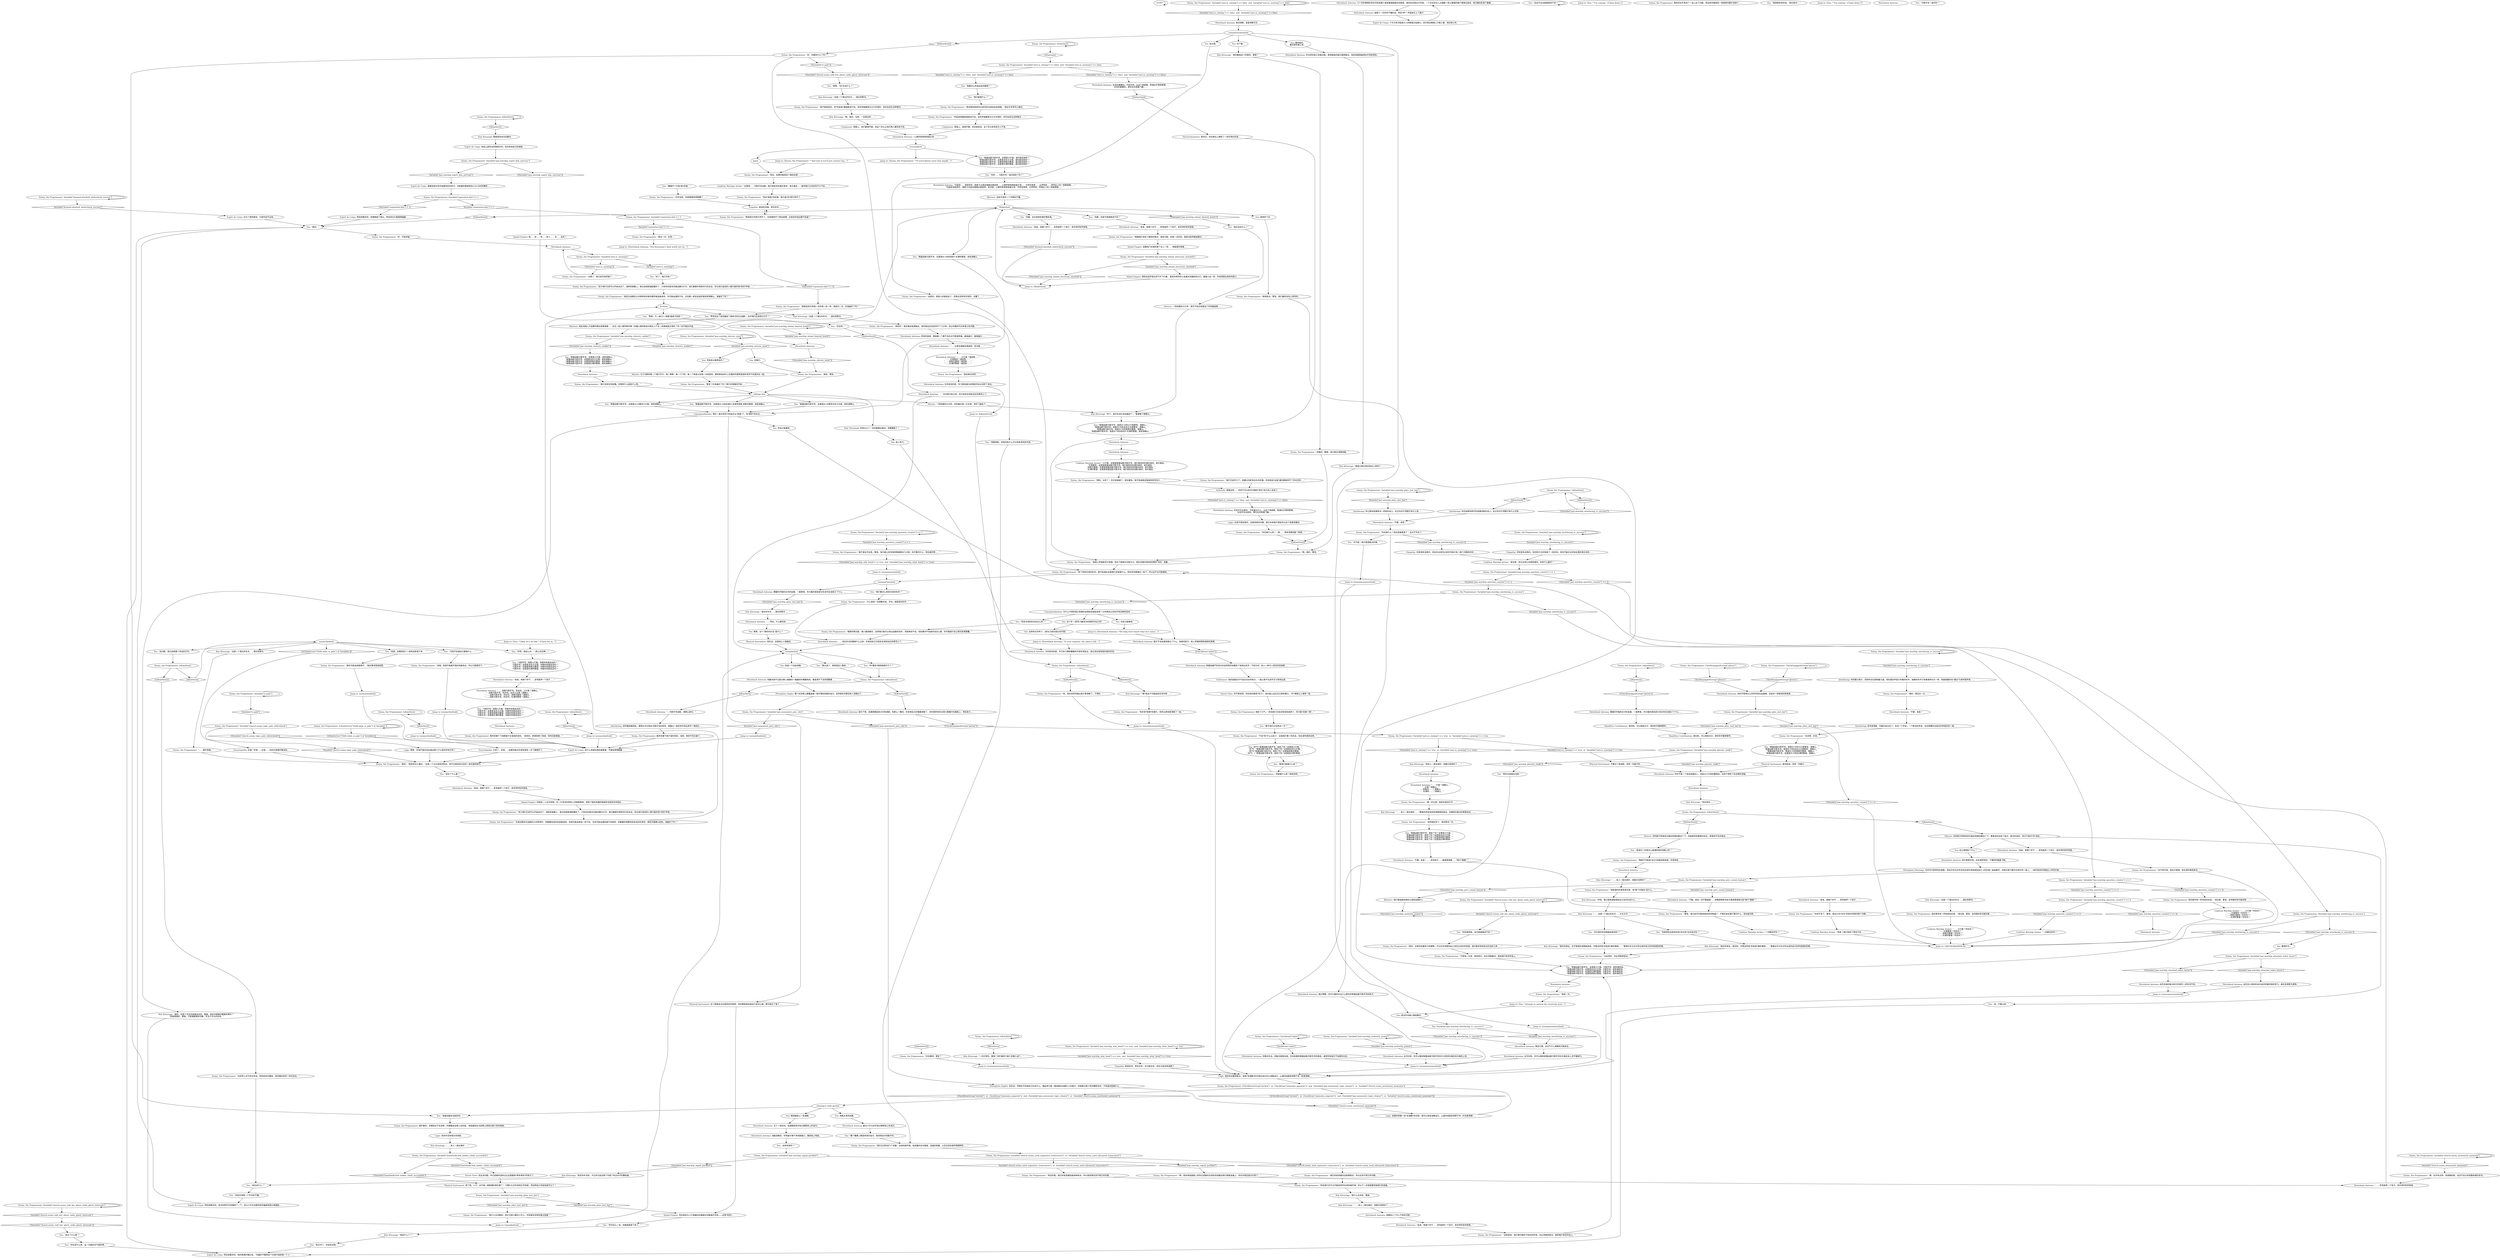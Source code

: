 # JAM / COALITION WARSHIP ARCHER -- SOONA VERSION
# CUTSCENE where you attempt to contact Coalition Warship Archer with SOONA. PART OF THE MORALIST DREAM QUEST
# ==================================================
digraph G {
	  0 [label="START"];
	  1 [label="input"];
	  2 [label="You: “罗伊说这个收发器装了某种*信号过滤器*。也许我们应该把它打开？”"];
	  3 [label="You: “是的。”"];
	  4 [label="Soona, the Programmer: “再试一次，长官。”"];
	  5 [label="Esprit de Corps: 然后他看向你。他冲你咧开半张嘴笑了一下，还以几乎无法察觉到的幅度颔首以表鼓励……"];
	  6 [label="Horseback Antenna: “亲亲，倷做个好宁……吾笃就伊一个倪子，来年伊好剋学堂哉。”"];
	  7 [label="You: “你在说什么呢，金？外面的天气很好啊。”"];
	  8 [label="Soona, the Programmer: “我不能很肯定，但*听起来*像熵串线干扰。信号传输要穿过大片灰域时，有时会发生这种情况……”"];
	  9 [label="Soona, the Programmer: “听起来很像是熵串线干扰。信号传输要穿过大片灰域时，有时会发生这种情况……”"];
	  10 [label="Soona, the Programmer: “我们必须考虑几个变量：当地的熵环境，收发器的复杂程度，连接的质量，以及天线本身的物理特性……”"];
	  11 [label="Soona, the Programmer: “该死的，我担心的就是这个，而我也没带任何溶剂。太蠢了……”"];
	  12 [label="Soona, the Programmer: IsDaytime()"];
	  13 [label="IsDaytime()", shape=diamond];
	  14 [label="!(IsDaytime())", shape=diamond];
	  15 [label="Horseback Antenna: 透过薄雾，你可以看到东边几公里外的联盟战舰弓箭手号的影子。"];
	  16 [label="Soona, the Programmer: “那是因为你把它弄坏了，东西被弄坏了就会故障。还是说你连这都不知道？”"];
	  17 [label="Soona, the Programmer: “该死的！ 我去增加电源输出。我怀疑这应该坚持不了几分钟，所以你最好问点有意义的问题。”"];
	  18 [label="Soona, the Programmer: 耳机里传来一声响亮的叹息。“请注意，警官。信号随时有可能失联……”"];
	  19 [label="Horseback Antenna: “亲亲，倷做个好宁……吾笃就伊一个倪子……”"];
	  20 [label="Jump to: [Soona, the Programmer: \"\"If you'll please carry that amplif...\"]"];
	  21 [label="You: “要不我们之后再试一次？”"];
	  22 [label="Empathy: 她说的对。责任在你，也只能在你。现在已经没有退路了……"];
	  23 [label="Soona, the Programmer: 她叹了口气。“恐怕我们已经没有其他选择了。你只能*去赌一把*。”"];
	  24 [label="Conceptualization: 拜托！国王和军刀的组合太*老套*了。有*更好*的办法……"];
	  25 [label="Horseback Antenna: ……"];
	  26 [label="Soona, the Programmer: IsKimHere()"];
	  27 [label="IsKimHere()", shape=diamond];
	  28 [label="!(IsKimHere())", shape=diamond];
	  29 [label="You: “这些鸟语我一个字也听不懂。”"];
	  30 [label="Soona, the Programmer: “我知道你的意思其实是，他*那个时候在*说什么。”"];
	  31 [label="You: “他在说什么？”"];
	  32 [label="Jump to: [soonaclimbhub]"];
	  33 [label="Kim Kitsuragi: “真的要挑这个时候吗，警探？”"];
	  34 [label="Horseback Antenna: 几个无所事事的货车司机和罢工者拿着烟屁股向你致意，更多的还是出于好奇。一个年长的女人从隔壁一栋公寓楼的窗户里探出身来，她沉重的乳房下垂着……"];
	  35 [label="Jump to: [soonamonumenthub]"];
	  36 [label="You: “雕像坏了不是*我*的错。”"];
	  37 [label="Jump to: [Horseback Antenna: \"The lieutenant's final words are ne...\"]"];
	  38 [label="You: “联盟战舰弓箭手号，这里是火行者，收到请确认。”\n“联盟战舰弓箭手号，这里是龙舌兰日落，收到请确认。”\n“联盟战舰弓箭手号，这里是库斯托警探，收到请确认。”\n“联盟战舰弓箭手号，这里是杜博阿警督，收到请确认。”"];
	  39 [label="Rhetoric: 这些鸟语你一个字都听不懂。"];
	  40 [label="Rhetoric: 她在说她儿子坐静风舰去弗里德堡……去见一些心理学家的事？好像心理学家说对陌生人产生一些情绪是正常的？你一向不擅长外语。"];
	  41 [label="Soona, the Programmer: “啊！好主意。我现在就去打开……”"];
	  42 [label="You: “弓箭手号！我是火行者。你能听到我说话吗？”\n“弓箭手号！这里是龙舌兰日落。你能听到我说话吗？”\n“弓箭手号！这里是库斯托警探。你能听到我说话吗？”\n“弓箭手号！这里是杜博阿警督。你能听到我说话吗？”"];
	  43 [label="Soona, the Programmer: Variable[\"jam.warship_phys_inst_bar\"]"];
	  44 [label="Variable[\"jam.warship_phys_inst_bar\"]", shape=diamond];
	  45 [label="!(Variable[\"jam.warship_phys_inst_bar\"])", shape=diamond];
	  46 [label="Hand/Eye Coordination: 滑石粉。可以吸收水分，使你的手握得更牢。"];
	  47 [label="Horseback Antenna: 你并不是一个体态轻盈的人，但经过几分钟的攀爬后，你终于爬到了纪念碑的顶端。"];
	  48 [label="Horseback Antenna: ……在你意识到之前，你已经安全地到达纪念碑顶上了。"];
	  49 [label="You: “好了，我们开始？”"];
	  50 [label="Shivers: 一阵轻微的沙沙声。雪花不知怎地落进了你的脑袋里……"];
	  51 [label="Soona, the Programmer: “我们没有时间犹豫。你想到什么就说什么吧。”"];
	  52 [label="Perception (Hearing): 也许你只是单纯在想象，但似乎你正在学会将这张听觉构成的毡子上的纤维一条条撕开。你把注意力集中在其中的一条上，一条听起来非常接近人声的纤维……"];
	  53 [label="Soona, the Programmer: Variable[\"doomed.doorbell_whitecheck_success\"]"];
	  54 [label="Variable[\"doomed.doorbell_whitecheck_success\"]", shape=diamond];
	  55 [label="!(Variable[\"doomed.doorbell_whitecheck_success\"])", shape=diamond];
	  56 [label="Soona, the Programmer: “不是鬼，长官，串线而已，你必须接着试，直到我们有信号连上。”"];
	  57 [label="Kim Kitsuragi: “这是一个漫长的冬天……漫长而寒冷。”"];
	  58 [label="You: “我们能做什么？”"];
	  59 [label="Soona, the Programmer: 她盯着你，仿佛结论不言自明：你需要亲自爬上去检查。 她指着挂在马前蹄上那串五颜六色的电缆。"];
	  60 [label="Soona, the Programmer: “我真心怀疑能否行得通，但在下面我也无能为力。我应该事先把线缆清理干净的。真蠢……”"];
	  61 [label="Horseback Antenna: 油脂溶解后，你用袖子擦干净线路接口，重新装上电缆。"];
	  62 [label="Soona, the Programmer: IsKimHere()"];
	  63 [label="IsKimHere()", shape=diamond];
	  64 [label="!(IsKimHere())", shape=diamond];
	  65 [label="You: 看那匹马。"];
	  66 [label="Soona, the Programmer: Variable[\"jam.warship_question_counter\"] == 1"];
	  67 [label="Variable[\"jam.warship_question_counter\"] == 1", shape=diamond];
	  68 [label="!(Variable[\"jam.warship_question_counter\"] == 1)", shape=diamond];
	  69 [label="Physical Instrument: 振作起来，冠军！你能行……"];
	  70 [label="Horseback Antenna: ……"];
	  71 [label="Coalition Warship Archer: “这里是……弓箭手号战舰。我们收到你的通讯请求，准许通话……虽然我们之间还有不少干扰……”"];
	  72 [label="Soona, the Programmer: IsKimHere()"];
	  73 [label="IsKimHere()", shape=diamond];
	  74 [label="!(IsKimHere())", shape=diamond];
	  75 [label="Soona, the Programmer: “太晚了，我已经开始传输了……”"];
	  76 [label="Shivers: 一阵轻微的沙沙声。你的脑中是一片冬景，雪花飞速坠下……"];
	  77 [label="You: “联盟战舰弓箭手号，这里是RCM的哈里尔·杜博阿警督，收到请确认。”"];
	  78 [label="You: “发生了什么事？”"];
	  79 [label="Kim Kitsuragi: “好吧。我只是希望能想起自己当时在说什么……”"];
	  80 [label="Soona, the Programmer: Variable[\"church.soona_told_her_about_radio_ghost_intercom\"]"];
	  81 [label="Variable[\"church.soona_told_her_about_radio_ghost_intercom\"]", shape=diamond];
	  82 [label="!(Variable[\"church.soona_told_her_about_radio_ghost_intercom\"])", shape=diamond];
	  83 [label="Soona, the Programmer: IsTaskActive(\"TASK.what_is_pale\")--[[ Variable[ ]]"];
	  84 [label="IsTaskActive(\"TASK.what_is_pale\")--[[ Variable[ ]]", shape=diamond];
	  85 [label="!(IsTaskActive(\"TASK.what_is_pale\")--[[ Variable[ ]])", shape=diamond];
	  86 [label="You: “我要怎么检查这些线路呢？”"];
	  87 [label="Horseback Antenna: 晴空万里。这天气什么事都有可能发生……"];
	  88 [label="Soona, the Programmer: Variable[\"jam.warship_interfacing_rc_success\"]"];
	  89 [label="Variable[\"jam.warship_interfacing_rc_success\"]", shape=diamond];
	  90 [label="!(Variable[\"jam.warship_interfacing_rc_success\"])", shape=diamond];
	  91 [label="Interfacing: 你让那块金属哐当一声掉在地上。反正你也不清楚它有什么用……"];
	  92 [label="Soona, the Programmer: CheckEquippedGroup(\"gloves\")"];
	  93 [label="CheckEquippedGroup(\"gloves\")", shape=diamond];
	  94 [label="!(CheckEquippedGroup(\"gloves\"))", shape=diamond];
	  95 [label="Physical Instrument: 不要忘了背阔肌，冠军！你能行的……"];
	  96 [label="Horseback Antenna: 因为下雨，金属棒摸起来冰冷而滑腻。有那么一瞬间，你觉得自己好像要滑脱了，但你把所有的注意力都集中在胸肌上，然后发力……"];
	  97 [label="Soona, the Programmer: “我什么也没看到，刚才注意力都在工作上。你到底有没有检查过连接？”"];
	  98 [label="Physical Instrument: 这个套路有点似是而非的熟悉，但你要是真知道自己该怎么做，那可就见了鬼了……"];
	  99 [label="You: 等等，这个“更好的办法”是什么？"];
	  100 [label="Soona, the Programmer: “现在就试试吧。”"];
	  101 [label="Pain Threshold: 声音太大了！你的鼓膜在跳动，快要爆裂了！"];
	  102 [label="You: “联盟战舰弓箭手号，这里是RCM的拉斐尔·安普罗修斯·库斯托警探，收到请确认。”"];
	  103 [label="You: “我应该说什么？”"];
	  104 [label="Inland Empire: 我……有……有……有人…… 在……在吗？"];
	  105 [label="Esprit de Corps: 在为了谁而紧张，只是你说不出来。"];
	  106 [label="Inland Empire: 就像电门铃里的那个女人一样……电路里的鬼魂……"];
	  107 [label="Soona, the Programmer: “与此同时，你必须继续尝试。”"];
	  108 [label="Soona, the Programmer: Variable[\"church.soona_told_her_about_radio_ghost_intercom\"]"];
	  109 [label="Variable[\"church.soona_told_her_about_radio_ghost_intercom\"]", shape=diamond];
	  110 [label="!(Variable[\"church.soona_told_her_about_radio_ghost_intercom\"])", shape=diamond];
	  111 [label="You: “这会不会也是熵串线干扰？”"];
	  112 [label="Soona, the Programmer: “是的。”程序员切入通讯。“这是一个尤为诡异的样本，但不过是来自过去的一段无害的碎片。”"];
	  113 [label="Horseback Antenna: “心理学家角煞他蛮正常……”"];
	  114 [label="Soona, the Programmer: Variable[\"tc.pale\"]"];
	  115 [label="Variable[\"tc.pale\"]", shape=diamond];
	  116 [label="!(Variable[\"tc.pale\"])", shape=diamond];
	  117 [label="You: “整个雕像上都是奇怪的油污。我觉得这对线路不好。”"];
	  118 [label="Soona, the Programmer: IsKimHere()"];
	  119 [label="IsKimHere()", shape=diamond];
	  120 [label="!(IsKimHere())", shape=diamond];
	  121 [label="Electrochemistry: 更何况，你在祭坛上牺牲了一些珍贵的东西……"];
	  122 [label="Soona, the Programmer: Variable[\"auto.is_raining\"] == false  and  Variable[\"auto.is_snowing\"] == false"];
	  123 [label="Variable[\"auto.is_raining\"] == false  and  Variable[\"auto.is_snowing\"] == false", shape=diamond];
	  124 [label="!(Variable[\"auto.is_raining\"] == false  and  Variable[\"auto.is_snowing\"] == false)", shape=diamond];
	  125 [label="Soona, the Programmer: Variable[\"jam.warship_authority_power\"]"];
	  126 [label="Variable[\"jam.warship_authority_power\"]", shape=diamond];
	  127 [label="!(Variable[\"jam.warship_authority_power\"])", shape=diamond];
	  128 [label="Soona, the Programmer: Variable[\"jam.warship_interfacing_rc_success\"]"];
	  129 [label="Variable[\"jam.warship_interfacing_rc_success\"]", shape=diamond];
	  130 [label="!(Variable[\"jam.warship_interfacing_rc_success\"])", shape=diamond];
	  131 [label="You: “那件垃圾根本没用！”"];
	  132 [label="Horseback Antenna: ……但在你决定要做什么之前，你发现自己已经安全地到达纪念碑顶上了。"];
	  133 [label="Soona, the Programmer: Variable[\"jam.warship_why_bend\"] == true  and  Variable[\"jam.warship_what_bend\"] == true"];
	  134 [label="Variable[\"jam.warship_why_bend\"] == true  and  Variable[\"jam.warship_what_bend\"] == true", shape=diamond];
	  135 [label="!(Variable[\"jam.warship_why_bend\"] == true  and  Variable[\"jam.warship_what_bend\"] == true)", shape=diamond];
	  136 [label="Coalition Warship Archer: “一切都还好吗？”"];
	  137 [label="Kim Kitsuragi: “这是一个漫长的冬天……漫长而寒冷。”"];
	  138 [label="You: “还没有。”"];
	  139 [label="Soona, the Programmer: “那就会和日常每一天的每一刻一样。我再问一次，你准备好了吗？”"];
	  140 [label="Esprit de Corps: 然后他看向你。他的表情好像在说，“你最好不要把这个烂摊子抛给我一个人”……"];
	  141 [label="Kim Kitsuragi: “我什么也没说，警探。”"];
	  142 [label="Jump to: [soonaclimbhub]"];
	  143 [label="Kim Kitsuragi: “很高兴那东西还是派上用场了……”"];
	  144 [label="Logic: 应该不是有意的，这是视角的问题。国王本来就不是给你从这个角度来看的。"];
	  145 [label="Horseback Antenna: 你看向东边，但能见度相当差。你没有看到联盟战舰弓箭手号的踪迹，虽然你知道它不会离你太远。"];
	  146 [label="Horseback Antenna: 顺着他威严的目光你自然而然地看到了他伸出的手，不知为何，给人一种令人悲伤的空虚感……"];
	  147 [label="Jump to: [soonamonumenthub]"];
	  148 [label="Soona, the Programmer: “可你没有，你把事情弄得更糟了……”"];
	  149 [label="Soona, the Programmer: “但这*就是*你的错，因为是*你*把它弄坏了……”"];
	  150 [label="Soona, the Programmer: “我们已经尽力了。我建议你赶快去办你的事。恐怕我连*这段*通讯都维持不了多长时间……”"];
	  151 [label="Jump to: [You: \"\"I'm coming.\" (Climb down.)\"]"];
	  152 [label="Jump to: [You: \"Attempt to narrow the receiving mod...\"]"];
	  153 [label="You: “联盟战舰弓箭手号，这里是火行者。请问是否收到？”\n“联盟战舰弓箭手号，这里是龙舌兰日落。请问是否收到？”\n“联盟战舰弓箭手号，这里是库斯托警探。请问是否收到？”\n“联盟战舰弓箭手号，这里是杜博阿警督。请问是否收到？”"];
	  154 [label="You: “那我们能做什么呢？”"];
	  155 [label="Kim Kitsuragi: “但有人一直在维护。线路已经修好了……”"];
	  156 [label="Horseback Antenna: 裸露的手触到冰冷的金属，一股寒意。你大脑的某些部分告诉你应该是少了什么……"];
	  157 [label="You: “改变天线的形状会怎么样？”"];
	  158 [label="You: 这样有点浮夸了。[把马刀放在国王的手里]"];
	  159 [label="Horseback Antenna: 令你惊讶的是，军刀紧贴着马的两排牙齿之间挤了进去。"];
	  160 [label="You: “联盟战舰弓箭手号，我是RCM的火行者警官。请确认。”\n“联盟战舰弓箭手号。我是RCM的龙舌兰日落警官。请确认。”\n“联盟战舰弓箭手号，我是RCM的库斯托警探，请确认。”\n“联盟战舰弓箭手号，我是RCM的哈利尔·杜博阿警督。收到请确认。”"];
	  161 [label="Soona, the Programmer: “至少我们已经可以开始试试了。请把耳麦戴上，我已经把频道配置好了，只有你的麦克风被设置为打开。我们都能听得到你们的谈话，但与我们连线的人都只能听到*你的*声音……”"];
	  162 [label="Soona, the Programmer: Variable[\"jam.warship_inland_blasted_heath\"]"];
	  163 [label="Variable[\"jam.warship_inland_blasted_heath\"]", shape=diamond];
	  164 [label="!(Variable[\"jam.warship_inland_blasted_heath\"])", shape=diamond];
	  165 [label="You: 这让我想起了什么？"];
	  166 [label="You: “听你这么一说，的确温度是下来了。”"];
	  167 [label="Jump to: [soonaclimbhub]"];
	  168 [label="Soona, the Programmer: Variable[\"church.soona_mentioned_ammonia\"]"];
	  169 [label="Variable[\"church.soona_mentioned_ammonia\"]", shape=diamond];
	  170 [label="!(Variable[\"church.soona_mentioned_ammonia\"])", shape=diamond];
	  171 [label="Soona, the Programmer: “好，你看到什么了吗？”"];
	  172 [label="Soona, the Programmer: “你在做什么呢？！哦…… 用来清理线路？聪明。”"];
	  173 [label="Soona, the Programmer: CheckItem(\"sabre\")"];
	  174 [label="CheckItem(\"sabre\")", shape=diamond];
	  175 [label="!(CheckItem(\"sabre\"))", shape=diamond];
	  176 [label="Soona, the Programmer: IsKimHere()"];
	  177 [label="IsKimHere()", shape=diamond];
	  178 [label="!(IsKimHere())", shape=diamond];
	  179 [label="Horseback Antenna: ……"];
	  180 [label="Soona, the Programmer: “警官，我已经尽可能地保持信号畅通了。不管你来这里打算问什么，现在就问吧。”"];
	  181 [label="You: “你好……弓箭手号？请问收到了吗？”"];
	  182 [label="Kim Kitsuragi: “现在很冷……”"];
	  183 [label="Horseback Antenna: “……战舰弓箭手号，你在吗，火行者？请确认。”\n“…战舰弓箭手号。你在吗，龙舌兰日落？请确认。”\n“……战舰弓箭手号。你在吗，库斯托警探？请确认。”\n“……战舰弓箭手号。你在吗，杜博阿警督？请确认。”"];
	  184 [label="Horseback Antenna: “…弓箭手号战舰。请确认身份。”"];
	  185 [label="Kim Kitsuragi: “是的，你是个天生的体操运动员，警探。现在你想做你要做的事吗？”\n“你做得很好，警探。只是需要保持冷静，专注于手头的任务。”"];
	  186 [label="You: 装上军刀。"];
	  187 [label="Kim Kitsuragi: “漫长的冬天……漫长而寒冷……”"];
	  188 [label="Soona, the Programmer: CheckEquippedGroup(\"gloves\")"];
	  189 [label="CheckEquippedGroup(\"gloves\")", shape=diamond];
	  190 [label="!(CheckEquippedGroup(\"gloves\"))", shape=diamond];
	  191 [label="Kim Kitsuragi: “好了，我们应该已经准备好了。”警督擦了擦额头。"];
	  192 [label="Soona, the Programmer: Variable[\"jam.warship_shivers_snow\"]"];
	  193 [label="Variable[\"jam.warship_shivers_snow\"]", shape=diamond];
	  194 [label="!(Variable[\"jam.warship_shivers_snow\"])", shape=diamond];
	  195 [label="Inland Empire: 你独自一人在外徘徊，在一片荒凉的草地上呼唤着黑夜，但除了隐形机器的嗡嗡声没收到任何回应……"];
	  196 [label="Soona, the Programmer: “这是串线。他们很可能听不到你的声音。你必须继续尝试，直到我们有信号连上。”"];
	  197 [label="Soona, the Programmer: “继续尝试，警官。我们最终会连上信号的。"];
	  198 [label="Horseback Antenna: “亲亲，倷做个好宁……吾笃就伊一个倪子，来年伊好剋学堂哉。”"];
	  199 [label="Kim Kitsuragi: “……这是一个漫长的冬天……又长又冷…”"];
	  200 [label="Esprit de Corps: 有什么思绪在困扰着警督，尽管他很想翻篇……"];
	  201 [label="soonaclimbhub"];
	  202 [label="Kim Kitsuragi: “其实你并没有，不过你已经证明了你是个有点水平的攀岩者。”"];
	  203 [label="Soona, the Programmer: “嗯，似乎有点用，但遗憾的是，这还不足以改变整体通讯状况。”"];
	  204 [label="Logic: 程序员说要用氨水，但是*含酒精*的东西应该也可以溶解油污，让通讯线路变得更干净（和更清晰）。"];
	  205 [label="soonamonumenthub"];
	  206 [label="Horseback Antenna: 在河对岸，你可以看到联盟战舰弓箭手号的灯光漂浮在瑞瓦肖东城的上空。"];
	  207 [label="Rhetoric: 我们是指那些拥有大炮和战舰的人……"];
	  208 [label="Horseback Antenna: “不要，亲亲！……吾笃倪子……桑弗里德堡……*物什*廊厢？”"];
	  209 [label="Horseback Antenna: ……"];
	  210 [label="Physical Instrument: 说实话，这表现让人很尴尬。"];
	  211 [label="Conceptualization: 为什么不把好国王英勇的坐骑给武装起来呢？它的两齿之间似乎有足够的空间……"];
	  212 [label="Kim Kitsuragi: “这是一个漫长的冬天……漫长而寒冷。”"];
	  213 [label="Soona, the Programmer: “警官？你准备好了吗？我们在等着你开始……”"];
	  214 [label="You: “联盟战舰弓箭手号，这里是RCM警官龙舌兰日落。收到请确认。”"];
	  215 [label="Kim Kitsuragi: “我说什么了？”"];
	  216 [label="You: “有点冷了，你说的没错。”"];
	  217 [label="Kim Kitsuragi: “这是一个漫长的冬天……漫长而寒冷。”"];
	  218 [label="Soona, the Programmer: IsKimHere()"];
	  219 [label="IsKimHere()", shape=diamond];
	  220 [label="!(IsKimHere())", shape=diamond];
	  221 [label="Perception (Sight): 说实话，你根本不知道自己在找什么。看起来只是一根连接在金属片上的绳子。你挑着五颜六色的橡胶包衣，不知道还能做什么……"];
	  222 [label="Soona, the Programmer: Variable[\"auto.is_raining\"] == false  and  Variable[\"auto.is_snowing\"] == false"];
	  223 [label="Variable[\"auto.is_raining\"] == false  and  Variable[\"auto.is_snowing\"] == false", shape=diamond];
	  224 [label="!(Variable[\"auto.is_raining\"] == false  and  Variable[\"auto.is_snowing\"] == false)", shape=diamond];
	  225 [label="Interfacing: 信号很清晰，风暴已经过去了。有另一个声音，一个鲜活的声音，在你搭建的这座无形桥梁的另一端……"];
	  226 [label="Authority: 就是这样……你终于可以和手中握有*真正*权力的人说话了。"];
	  227 [label="Horseback Antenna: “玛丽安……讲把吾听，奥斯卡从搭汆嗨格拉德返转……心理学家角煞他蛮正常……可伊还角煞……从伊转来……伊同生人叻一咂屋里厢……”\n“玛丽安讲把吾听，奥斯卡从搭汆嗨格拉德返转，变忒哉。心理学家角煞他蛮正常，可伊还角煞，从伊转来，伊嗨生人叻一咂屋里厢……”"];
	  228 [label="Kim Kitsuragi: “……有人一直在维护……”警督的声音突然变得微弱而遥远，仿佛是在路过的車里说话……。"];
	  229 [label="Soona, the Programmer: “这样就好多了。请你再试一次。”"];
	  230 [label="You: (叹气)“联盟战舰弓箭手号，收到了吗？这里是火行者。”\n（叹气）“联盟战舰弓箭手号。收到了吗？这里是龙舌兰日落。”\n(叹气)“联盟战舰弓箭手号。收到了吗？这里是库斯托警探。”\n(叹气。) “联盟战舰弓箭手号。收到了吗？这里是杜博瓦警督。”"];
	  231 [label="Horseback Antenna: ……"];
	  232 [label="Perception (Sight): 整个纪念碑上都覆盖着一层纤薄但顽固的油污，显然很多年都没有人清理过了。"];
	  233 [label="Soona, the Programmer: “理想的情况是，缩小接收模式，这样我们就可以择出战舰的信号，消除串线干扰。但如果你不知道你该怎么做，你可能就只会让情况变得更糟。”"];
	  234 [label="Jump to: [Horseback Antenna: \"The king won't know what he's missi...\"]"];
	  235 [label="Horseback Antenna: 这匹忠诚的骏马和它的骑手一样状况不佳。"];
	  236 [label="Hand/Eye Coordination: 滑石粉。可以吸收水分，使你的手握得更牢。"];
	  237 [label="You: “等等，万一他们*一直都*接收不到呢？”"];
	  238 [label="Soona, the Programmer: “请说，警官。”"];
	  239 [label="You: “联盟战舰弓箭手号，这里是RCM警官火行者。收到请确认。”"];
	  240 [label="Shivers: 你的脖子和脊柱的交接处轻微的颤动了下。警督说的话有个地方，是对你说的，但又不是对*你*说的……"];
	  241 [label="Kim Kitsuragi: “啊，是的，当然。一定是这样……”"];
	  242 [label="Kim Kitsuragi: “……有人一直在维护……”"];
	  243 [label="Jump to: [soonaclimbhub]"];
	  244 [label="Soona, the Programmer: Variable[\"jam.warship_signal_purified\"]"];
	  245 [label="Variable[\"jam.warship_signal_purified\"]", shape=diamond];
	  246 [label="!(Variable[\"jam.warship_signal_purified\"])", shape=diamond];
	  247 [label="Horseback Antenna: 你与菲利普三世面对面。青铜铸造的国王朝西看去，他的容貌扭曲得似乎有些怪异。"];
	  248 [label="Endurance: 他的装备似乎不适合去任何地方，一国之君不应该手无寸铁地出游。"];
	  249 [label="Kim Kitsuragi: “一切正常吗，警探？你盯着菲力普三世看入迷了。”"];
	  250 [label="You: “对不起！我只是想做点好事。”"];
	  251 [label="Jump to: [ARCHERMAINHUB]"];
	  252 [label="Soona, the Programmer: Variable[\"jam.warship_rhetoric_walder\"]"];
	  253 [label="Variable[\"jam.warship_rhetoric_walder\"]", shape=diamond];
	  254 [label="!(Variable[\"jam.warship_rhetoric_walder\"])", shape=diamond];
	  255 [label="Horseback Antenna: ……"];
	  256 [label="Horseback Antenna: ……"];
	  257 [label="You: “那太逊了。我希望没人看到。”"];
	  258 [label="You: 检查一下这些线路。"];
	  259 [label="soonaantennahub"];
	  260 [label="Horseback Antenna: 令你惊讶的是，军刀的刀柄和雕像的手部非常贴合。国王现在很有胜利者的风范。"];
	  261 [label="Kim Kitsuragi: “*那*根本不可能起到任何作用……”"];
	  262 [label="Soona, the Programmer: “哈，现在信号传输比刚才更清晰了。干得好。”"];
	  263 [label="Soona, the Programmer: Variable[\"jam.warship_attached_sabre_horse\"]"];
	  264 [label="Variable[\"jam.warship_attached_sabre_horse\"]", shape=diamond];
	  265 [label="!(Variable[\"jam.warship_attached_sabre_horse\"])", shape=diamond];
	  266 [label="Jump to: [soonamonumenthub]"];
	  267 [label="Soona, the Programmer: 程序员似乎考虑了一会儿这个问题，然后用手腕轻轻一挥就把问题打发掉了……"];
	  268 [label="Kim Kitsuragi: 警督紧张地注视着你。"];
	  269 [label="Esprit de Corps: 然后他看向你。他微微摇了摇头，然后回过头看着增幅器……"];
	  270 [label="Soona, the Programmer: “这不是鸟语，是瓦尔德语。现在请你继续尝试。”"];
	  271 [label="Soona, the Programmer: “警督不可能有*自己*的超低频连接。非常奇怪……”"];
	  272 [label="Soona, the Programmer: “我没想到单是定位信号定位就会如此困难。”她似乎非常专心致志。"];
	  273 [label="Savoir Faire: 完全没问题。你已经被传送到过比这里要高*得多得多*的地方了。"];
	  274 [label="Savoir Faire: 你不禁觉得，你捡到的那把*军刀*，或许能让这位先王更有魄力、*并*更能让人接受一些。"];
	  275 [label="Horseback Antenna: 天空中乌云密布。不知道为什么，从这个角度看，雨滴似乎落得更慢……\n天空中乌云密布。雪花在你周围飞舞……"];
	  276 [label="Esprit de Corps: 下方只有洋娃娃大小的警督正抬着头，双手架在眼镜上方朝上看。他在担心你。"];
	  277 [label="Horseback Antenna: “不要，亲亲！”"];
	  278 [label="Empathy: 她说的没错。责任在你……"];
	  279 [label="Jump to: [You: \"\"Okay, let's do this.\" (Climb the m...\"]"];
	  280 [label="Soona, the Programmer: “不会*有*什么以后了。这是我们唯一的机会。现在请你继续试吧。”"];
	  281 [label="Horseback Antenna: “亲亲，倷做个好宁……吾笃就伊一个倪子……”"];
	  282 [label="You: “好吧，就这么办。” (爬上纪念碑。)"];
	  283 [label="Jump to: [Horseback Antenna: \"To your surprise, the sabre's hilt...\"]"];
	  284 [label="You: 尝试手动缩小接收模式。"];
	  285 [label="You: Variable[\"jam.warship_interfacing_rc_success\"]"];
	  286 [label="Variable[\"jam.warship_interfacing_rc_success\"]", shape=diamond];
	  287 [label="!(Variable[\"jam.warship_interfacing_rc_success\"])", shape=diamond];
	  288 [label="Horseback Antenna: 氨水几乎立刻开始分解铜线上的油污。"];
	  289 [label="Soona, the Programmer: Variable[\"jam.warship_esprit_kim_nervous\"]"];
	  290 [label="Variable[\"jam.warship_esprit_kim_nervous\"]", shape=diamond];
	  291 [label="!(Variable[\"jam.warship_esprit_kim_nervous\"])", shape=diamond];
	  292 [label="Walderhub"];
	  293 [label="You: “你是想告诉我说你连*这句话*也没说过吗？”"];
	  294 [label="Kim Kitsuragi: “……有人一直在维护。线路已经修好了……”"];
	  295 [label="You: “你的意思是，这也是熵串线干扰？”"];
	  296 [label="Soona, the Programmer: “是的，这是目前最有力的解释。不过在灰域里如此之多的过去的声音里，我们能听到他说过的话的几率……”"];
	  297 [label="Soona, the Programmer: “……微乎其微。”"];
	  298 [label="Soona, the Programmer: Variable[\"boardwalk.feld_ladder_climb_succeeded\"]"];
	  299 [label="Variable[\"boardwalk.feld_ladder_climb_succeeded\"]", shape=diamond];
	  300 [label="!(Variable[\"boardwalk.feld_ladder_climb_succeeded\"])", shape=diamond];
	  301 [label="Logic: 但你并没有相关的技能……"];
	  302 [label="You: “线路很脏，但我没有什么可以用来清洗的东西。”"];
	  303 [label="Horseback Antenna: “……吾笃就伊一个倪子，来年伊好剋学堂哉……”"];
	  304 [label="Horseback Antenna: 天空灰蒙蒙的。不知为何，从这个角度看，雨滴似乎落得更慢……\n天空灰蒙蒙的。雪花在你周围飞舞……"];
	  305 [label="Soona, the Programmer: “试试吧，长官。”"];
	  306 [label="Soona, the Programmer: “啊哈，太好了！ 你已经接通了。现在要快，我不知道我还能保持信号多久……”"];
	  307 [label="Horseback Antenna: ……"];
	  308 [label="Soona, the Programmer: Variable[\"jam.warship_interfacing_rc_success\"]"];
	  309 [label="Variable[\"jam.warship_interfacing_rc_success\"]", shape=diamond];
	  310 [label="!(Variable[\"jam.warship_interfacing_rc_success\"])", shape=diamond];
	  311 [label="Soona, the Programmer: “我不是在开玩笑，警官。我只能让信号保持畅通再多几分钟。你打算问什么，现在就问吧……”"];
	  312 [label="Soona, the Programmer: “时间不多了，警官。我估计你*也许*还有时间再问两个问题……”"];
	  313 [label="Jump to: [Soona, the Programmer: \"\"And now if you'll just connect tha...\"]"];
	  314 [label="You: “联盟战舰弓箭手号，这里是火行者。弓箭手号，收到请回话。”\n“联盟战舰弓箭手号，这里是龙舌兰日落。弓箭手号，收到请回话。”\n“联盟战舰弓箭手号，这里是杜博阿警督。弓箭手号，收到请回话。”\n“联盟战舰弓箭手号，这里是库斯托警探。弓箭手号，收到请回话。”"];
	  315 [label="Horseback Antenna: 你的手套得以让你牢牢抓住金属棒。这给你一种愉悦的熟悉感……"];
	  316 [label="You: 你自己留着吧。"];
	  317 [label="You: “联盟战舰弓箭手号，我是RCM的火行者警官。请确认。”\n“联盟战舰弓箭手号。我是RCM的龙舌兰日落警官。请确认。”\n“联盟战舰弓箭手号，我是RCM的库斯托警探，请确认。”\n“联盟战舰弓箭手号，这里是RCM的杜博阿警督。请确认。”"];
	  318 [label="Coalition Warship Archer: “一切都还好吗？”"];
	  319 [label="firsthub"];
	  320 [label="You: 声音是从哪里来的？"];
	  321 [label="Soona, the Programmer: Variable[\"reputation.kim\"] > 1"];
	  322 [label="Variable[\"reputation.kim\"] > 1", shape=diamond];
	  323 [label="!(Variable[\"reputation.kim\"] > 1)", shape=diamond];
	  324 [label="Soona, the Programmer: Variable[\"jam.warship_inland_electronic_doorbell\"]"];
	  325 [label="Variable[\"jam.warship_inland_electronic_doorbell\"]", shape=diamond];
	  326 [label="!(Variable[\"jam.warship_inland_electronic_doorbell\"])", shape=diamond];
	  327 [label="You: “金，不要占线。”"];
	  328 [label="You: “我刚刚听到你说，'现在很冷'。”"];
	  329 [label="Kim Kitsuragi: “我向你保证，我没有，尽管这声音*听起来*确实像我……”警督似乎正在对传出来的自己的声音感到恐惧。"];
	  330 [label="Shivers: 你的脖子和脊柱交接处轻微的颤动了下。你能感觉到警督的存在，即使他不在你身边……"];
	  331 [label="Horseback Antenna: ……"];
	  332 [label="Soona, the Programmer: Variable[\"jam.monument_perc_oils\"]"];
	  333 [label="Variable[\"jam.monument_perc_oils\"]", shape=diamond];
	  334 [label="!(Variable[\"jam.monument_perc_oils\"])", shape=diamond];
	  335 [label="You: 用氨水清洗线路。"];
	  336 [label="Horseback Antenna: 在河对岸，你可以看到联盟战舰弓箭手号在东瑞瓦肖上空平缓绕行。"];
	  337 [label="Horseback Antenna: “不要，亲亲！”"];
	  338 [label="Soona, the Programmer: Variable[\"jam.warship_question_counter\"] == 4"];
	  339 [label="Variable[\"jam.warship_question_counter\"] == 4", shape=diamond];
	  340 [label="!(Variable[\"jam.warship_question_counter\"] == 4)", shape=diamond];
	  341 [label="Horseback Antenna: “……行者？请确认。”\n“…日落？请确认。”\n……库斯托……? 请确认。\n“…… 杜博阿……？请确认。”"];
	  342 [label="Jump to: [soonabarhub]"];
	  343 [label="Horseback Antenna: 花了一些时间，但酒精逐渐开始分解铜线上的油污。"];
	  344 [label="Horseback Antenna: 裸露的手触到冰冷的金属，一股寒意。你大脑的某些部分告诉你应该是少了什么……"];
	  345 [label="You: 忽略它。"];
	  346 [label="Esprit de Corps: 看着他现在双手按着耳机的样子，你能看到警督刚加入RCM时的模样……"];
	  347 [label="Horseback Antenna: “亲亲，倷做个好宁……吾笃就伊一个倪子，来年伊好剋学堂哉。”"];
	  348 [label="You: “也许是你的双胞胎弟弟说的？”"];
	  349 [label="You: “发生了什么事？”"];
	  350 [label="Soona, the Programmer: “我们的收发器完全能够胜任，所以应该不是它的问题……”"];
	  351 [label="You: “没问题，我已经掌握了传送的艺术。”"];
	  352 [label="Soona, the Programmer: “嗯，我本来指望接上信号过滤器并且清洗完线路后我们就能连接上，但也许我还是太乐观了。”"];
	  353 [label="You: 往下看。"];
	  354 [label="Horseback Antenna: 她喊了一句你听不懂的话，然后*砰*一声猛地关上了窗户。"];
	  355 [label="Jump to: [soonamonumenthub]"];
	  356 [label="Jump to: [soonamonumenthub]"];
	  357 [label="Interfacing: 你任由那块损坏的金属块砸在地上。反正你也不清楚它有什么作用……"];
	  358 [label="Soona, the Programmer: “很好。再往左一点……”"];
	  359 [label="Soona, the Programmer: Variable[\"jam.warship_interfacing_rc_success\"]"];
	  360 [label="Variable[\"jam.warship_interfacing_rc_success\"]", shape=diamond];
	  361 [label="!(Variable[\"jam.warship_interfacing_rc_success\"])", shape=diamond];
	  362 [label="Soona, the Programmer: Variable[\"jam.warship_question_counter\"] >= 3"];
	  363 [label="Variable[\"jam.warship_question_counter\"] >= 3", shape=diamond];
	  364 [label="!(Variable[\"jam.warship_question_counter\"] >= 3)", shape=diamond];
	  365 [label="Soona, the Programmer: “还能做什么呢？继续试吧。”"];
	  366 [label="soonabarhub"];
	  367 [label="Soona, the Programmer: IsKimHere()"];
	  368 [label="IsKimHere()", shape=diamond];
	  369 [label="!(IsKimHere())", shape=diamond];
	  370 [label="You: “我们要怎么改变天线的形状？”"];
	  371 [label="Coalition Warship Archer: “……火行者？你在吗？”\n“……日落警官？你在吗？”\n“……库斯托警探？你在吗？”\n“……杜博阿警督？你在吗？"];
	  372 [label="Shivers: 马丁内斯的每一个电灯开关，每一辆車，每一个门铃，每一个茶壶以及每一台收音机，都和欧佐纳尔上空遍布的雷雨造成的信号干扰混杂在一起。"];
	  373 [label="Inland Empire: 想到这些声音在空气中飞行着， 直到你用你的小金属天线捕捉到它们，像萤火虫一样，你觉得莫名其妙的舒心……"];
	  374 [label="Soona, the Programmer: “没错，但我不能离开我的地面电台，所以只能靠你了。”"];
	  375 [label="cleaning it with alcohol"];
	  376 [label="You: 朝线路倒上一些酒精。"];
	  377 [label="You: 抬头看。"];
	  378 [label="Empathy: 你有很多话想问。你的努力为你争取了一些时间，但你不能忘记你来这里的真正目的……"];
	  379 [label="Soona, the Programmer: IsKimHere()"];
	  380 [label="IsKimHere()", shape=diamond];
	  381 [label="!(IsKimHere())", shape=diamond];
	  382 [label="Soona, the Programmer: “有非常*轻微*的提升。信号比原来更清晰了一些。”"];
	  383 [label="Logic: 等等，灰域不是应该在离这里几千公里外的地方吗？"];
	  384 [label="Coalition Warship Archer: “再来？我们收到了更多干扰……”"];
	  385 [label="Soona, the Programmer: “至少我们已经可以开始试试了。请把耳麦戴上，我已经把频道配置好了，只有你的麦克风被设置为打开。我们都能听得到你们的谈话，但与我们连线的人都只能听到*你的*声音……”"];
	  386 [label="You: “苏娜，这是不是熵串线干扰？”"];
	  387 [label="You: “苏娜，这台收音机里好像有鬼。”"];
	  388 [label="Kim Kitsuragi: “我向你保证，这不是我的双胞胎弟弟，尽管这声音*听起来*确实像我……”警督似乎正在对传出来的自己的声音感到恐惧。"];
	  389 [label="You: “是金吗？你是怎么接通到我的线路上的？”"];
	  390 [label="Encyclopedia: 灰域？灰域……灰域……你的记录里好像没有。"];
	  391 [label="crosstalkhub"];
	  392 [label="You: “但是，如果我滑了一跤然后跌落下来……”"];
	  393 [label="Logic: 如果你带着一些*含酒精*的东西，就可以用来溶解油污，让通讯线路变得更干净（并且更清晰）。"];
	  394 [label="You: “我看线路状况挺好的。”"];
	  395 [label="Horseback Antenna: 夜空清朗，星星清晰可见……"];
	  396 [label="You: 你自己留着吧。"];
	  397 [label="Jump to: [You: \"\"I'm coming.\" (Climb down.)\"]"];
	  398 [label="Soona, the Programmer: IsKimHere()"];
	  399 [label="IsKimHere()", shape=diamond];
	  400 [label="!(IsKimHere())", shape=diamond];
	  401 [label="Soona, the Programmer: “再来一次。”"];
	  402 [label="You: “联盟战舰弓箭手号。收到了吗？这里是火行者。”\n“联盟战舰弓箭手号，收到了吗？这里是龙舌兰日落。”\n“联盟战舰弓箭手号。收到了吗？这里是库斯托警探。”\n“联盟战舰弓箭手号，收到了吗？这里是杜博阿警督。”"];
	  403 [label="Soona, the Programmer: 程序员摘下了她那被汗水浸湿的耳机。“该死的。即使抑制了串音，信号还是很弱。”"];
	  404 [label="You: “弓箭手号！我是火行者。你能听到我说话吗？”\n“弓箭手号！这里是龙舌兰日落。你能听到我说话吗？”\n“弓箭手号！这里是库斯托警探，你能听到我说话吗？”\n“弓箭手号！这里是杜博阿警督，你能听到我说话吗？”"];
	  405 [label="Soona, the Programmer: Variable[\"auto.is_raining\"] == true  or  Variable[\"auto.is_snowing\"] == true"];
	  406 [label="Variable[\"auto.is_raining\"] == true  or  Variable[\"auto.is_snowing\"] == true", shape=diamond];
	  407 [label="!(Variable[\"auto.is_raining\"] == true  or  Variable[\"auto.is_snowing\"] == true)", shape=diamond];
	  408 [label="Jump to: [IsKimHere()]"];
	  409 [label="Horseback Antenna: “……火行者？请回答……”\n“……日落警官？请回答……”\n“……库斯托警探？请回答……”\n“……杜博阿警督？请回答……”"];
	  410 [label="Soona, the Programmer: Variable[\"church.soona_logic_pale_whitecheck\"]"];
	  411 [label="Variable[\"church.soona_logic_pale_whitecheck\"]", shape=diamond];
	  412 [label="!(Variable[\"church.soona_logic_pale_whitecheck\"])", shape=diamond];
	  413 [label="Composure: 表面上，他们都很平静，但这个念头让他们两人都有些不安。"];
	  414 [label="Horseback Antenna: 秋叶窸窣作响。远处涛声阵阵。千翼同时振翅飞翔。"];
	  415 [label="You: “等等，*你*在说什么？”"];
	  416 [label="Horseback Antenna: 国王不会知道他错过了什么。他直视前方，脸上带着铜锈和挑衅的表情。"];
	  417 [label="Empathy: 你有很多话想问，但在失去信号之前你可能只有一两个问题的时间……"];
	  418 [label="Horseback Antenna: ……"];
	  419 [label="Soona, the Programmer: 程序员摘下她汗湿的耳机。没用。串线干扰太强了。"];
	  420 [label="Horseback Antenna: 线路本身不过是马蹄上缠着的一圈编好的裸露电线，像是滑不下去的铜脚镣……"];
	  421 [label="Soona, the Programmer: Variable[\"jam.warship_phys_inst_bar\"]"];
	  422 [label="Variable[\"jam.warship_phys_inst_bar\"]", shape=diamond];
	  423 [label="!(Variable[\"jam.warship_phys_inst_bar\"])", shape=diamond];
	  424 [label="Coalition Warship Archer: “火行者，这里是联盟战舰弓箭手号。我们收到你的通讯请求，准许通话。”\n“日落警官，这里是联盟战舰弓箭手号。我们收到你的通讯请求，准许通话。”\n“库斯托警探，这里是联盟战舰弓箭手号。我们收到你的通讯请求，准许通话。”\n“杜博阿警督，这里是联盟战舰弓箭手号。我们收到你的通讯请求，准许通话。”"];
	  425 [label="You: “弓箭手号！是你吗？”"];
	  426 [label="Horseback Antenna: 声音的漩涡，围绕着一个看不见的点不断旋转着。越来越大，越来越大……"];
	  427 [label="Soona, the Programmer: ”我定位战舰的公共频率的时候你要传输连接请求。你可能会遇到干扰，记住要一直发送请求直到获得确认。准备好了吗？“"];
	  428 [label="Soona, the Programmer: “在我试图定位战舰的公共频率时，你需要发送你的连接请求。你很可能会收到一些干扰，也有可能会遇到熵干扰串线，但重要的是要持续发送你的请求，直到对面确认收到。准备好了吗？”"];
	  429 [label="Esprit de Corps: 他这么紧张当然是因为你，但也有他自己的缘故……"];
	  430 [label="You: 继续听下去。"];
	  431 [label="Soona, the Programmer: “根据我们目前了解到的情况，很有可能。给我一点时间，我尝试收窄接收模式……”"];
	  432 [label="Soona, the Programmer: “幸运的是，我们的收发器性能绰绰有余，所以我觉得应该不是它的问题……”"];
	  433 [label="Inland Empire: 你的身体与人行道撞击的画面在你脑海中浮现——这很*危险*。"];
	  434 [label="Soona, the Programmer: (CheckItemGroup(\"alcohol\")  or  CheckItem(\"ammonia_ampoule\"))  and  (Variable[\"jam.monument_logic_cleaner\"]  or  Variable[\"church.soona_mentioned_ammonia\"])"];
	  435 [label="(CheckItemGroup(\"alcohol\")  or  CheckItem(\"ammonia_ampoule\"))  and  (Variable[\"jam.monument_logic_cleaner\"]  or  Variable[\"church.soona_mentioned_ammonia\"])", shape=diamond];
	  436 [label="!((CheckItemGroup(\"alcohol\")  or  CheckItem(\"ammonia_ampoule\"))  and  (Variable[\"jam.monument_logic_cleaner\"]  or  Variable[\"church.soona_mentioned_ammonia\"]))", shape=diamond];
	  437 [label="You: “这样有用吗？”"];
	  438 [label="Soona, the Programmer: “你在做什么？现在连接更差了！ 这太不专业了。”"];
	  439 [label="Horseback Antenna: “……从搭汆嗨格拉德返转，变忒哉……”"];
	  440 [label="Horseback Antenna: “不要，亲亲！吾不要渠做……倷哪搭嘚吾笃倪子桑弗里德堡勾些*物什*廊厢？”"];
	  441 [label="Interfacing: 信号越来越混乱。要想从中分辨出弓箭手号的信号，就像从一团毛发中找出其中一根线头……"];
	  442 [label="Physical Instrument: 得了吧，小子。这不就一根普通的单杠罢了！ 只需扎扎实实地用正手抓紧，然后把自己吊起来就可以了！"];
	  443 [label="Horseback Antenna: 这匹忠心耿耿的战马齿间衔着仿制的军刀，身形显得更为潇洒。"];
	  444 [label="Jump to: [soonamonumenthub]"];
	  445 [label="Horseback Antenna: ……然后，什么都没有……"];
	  446 [label="Coalition Warship Archer: “……火行者？你在吗？”\n“……日落警官？你在吗？”\n“……库斯托警探？你在吗？”\n“……杜博阿警督？你在吗？”"];
	  447 [label="Horseback Antenna: ……"];
	  448 [label="Soona, the Programmer: Variable[\"auto.is_snowing\"]"];
	  449 [label="Variable[\"auto.is_snowing\"]", shape=diamond];
	  450 [label="!(Variable[\"auto.is_snowing\"])", shape=diamond];
	  451 [label="callsign hub"];
	  452 [label="Soona, the Programmer: Variable[\"reputation.kim\"] > 5"];
	  453 [label="Variable[\"reputation.kim\"] > 5", shape=diamond];
	  454 [label="!(Variable[\"reputation.kim\"] > 5)", shape=diamond];
	  455 [label="Horseback Antenna: “亲亲，倷做个好宁……吾笃就伊一个倪子，来年伊好剋学堂哉。”"];
	  456 [label="Horseback Antenna: “亲亲，倷做个好宁……吾笃就伊一个倪子，来年伊好剋学堂哉。”"];
	  457 [label="Jump to: [Walderhub]"];
	  458 [label="Soona, the Programmer: IsKimHere()"];
	  459 [label="IsKimHere()", shape=diamond];
	  460 [label="!(IsKimHere())", shape=diamond];
	  461 [label="Horseback Antenna: 线路陷入了令人不安的沉默。"];
	  462 [label="Soona, the Programmer: Variable[\"church.soona_used_expensive_transceiver\"]  or  Variable[\"church.soona_used_advanced_transceiver\"]"];
	  463 [label="Variable[\"church.soona_used_expensive_transceiver\"]  or  Variable[\"church.soona_used_advanced_transceiver\"]", shape=diamond];
	  464 [label="!(Variable[\"church.soona_used_expensive_transceiver\"]  or  Variable[\"church.soona_used_advanced_transceiver\"])", shape=diamond];
	  465 [label="Soona, the Programmer: “而且我们也不太可能改变所在地的熵环境。所以下一步就是要彻查我们的连接。”"];
	  466 [label="Soona, the Programmer: “除了改变天线的形状，我不知道在这里我们还能做什么。而且货车都堵在一起了，所以这不太可能做到。”"];
	  467 [label="Soona, the Programmer: “啊，很好，警官。”"];
	  468 [label="Soona, the Programmer: “你没事吧，警官？”"];
	  469 [label="Soona, the Programmer: Variable[\"jam.warship_question_counter\"] >= 2"];
	  470 [label="Variable[\"jam.warship_question_counter\"] >= 2", shape=diamond];
	  471 [label="!(Variable[\"jam.warship_question_counter\"] >= 2)", shape=diamond];
	  472 [label="Soona, the Programmer: 耳机里传来一声响亮的叹息。“请注意，警官。信号随时有可能失联……”"];
	  473 [label="Soona, the Programmer: Variable[\"jam.warship_physint_chalk\"]"];
	  474 [label="Variable[\"jam.warship_physint_chalk\"]", shape=diamond];
	  475 [label="!(Variable[\"jam.warship_physint_chalk\"])", shape=diamond];
	  476 [label="You: “你*看到*刚刚我爬杆子了？”"];
	  477 [label="Jump to: [soonaclimbhub]"];
	  478 [label="Soona, the Programmer: “什么意思？你调整天线，手动，就是用你的手。”"];
	  479 [label="Jump to: [soonaantennahub]"];
	  480 [label="You: 这个好！[把军刀塞进马的两排牙齿之间]"];
	  481 [label="Composure: 表面上，她很平静，但对她来说，这个念头却有些令人不安。"];
	  482 [label="Soona, the Programmer: Variable[\"jam.warship_phys_inst_bar\"]"];
	  483 [label="Variable[\"jam.warship_phys_inst_bar\"]", shape=diamond];
	  484 [label="!(Variable[\"jam.warship_phys_inst_bar\"])", shape=diamond];
	  485 [label="Soona, the Programmer: “现在，如果你能把这个接到这里……”"];
	  486 [label="Soona, the Programmer: “好。开始传输。”"];
	  487 [label="Horseback Antenna: ……"];
	  488 [label="Soona, the Programmer: Variable[\"jam.warship_perc_sound_human\"]"];
	  489 [label="Variable[\"jam.warship_perc_sound_human\"]", shape=diamond];
	  490 [label="!(Variable[\"jam.warship_perc_sound_human\"])", shape=diamond];
	  491 [label="Kim Kitsuragi: “……有人一直在维护。线路已经修好了……”"];
	  492 [label="Encyclopedia: 又来了，灰域……如果你能对灰域有更多一点了解就好了。"];
	  493 [label="Soona, the Programmer: “这世界上并不存在传送，然而却存在攀岩，而伴随的危险一样也存在。”"];
	  494 [label="You: “可我不知道自己要做什么……”"];
	  495 [label="Soona, the Programmer: “那你可能会摔断脖子。”她实事求是地回答。"];
	  496 [label="Soona, the Programmer: “没事的，警督。他只是在清理线路。”"];
	  497 [label="You: 看向骑手。\n看向菲利普三世。"];
	  498 [label="Interfacing: 你的握力很大，但同时也在控制着力道。耳机里的声音引导着你的手，就像你的手引导着青铜马头一样，简直就像你在*通过*马来听取声音……"];
	  499 [label="Coalition Warship Archer: “请注意，您正在用公共频率通讯。你有什么要求？”"];
	  0 -> 0
	  1 -> 485
	  2 -> 40
	  3 -> 486
	  4 -> 37
	  5 -> 3
	  6 -> 270
	  7 -> 140
	  8 -> 241
	  9 -> 481
	  10 -> 462
	  11 -> 466
	  12 -> 12
	  12 -> 13
	  13 -> 222
	  14 -> 121
	  15 -> 355
	  16 -> 278
	  17 -> 426
	  18 -> 371
	  19 -> 312
	  21 -> 280
	  22 -> 204
	  23 -> 21
	  24 -> 185
	  24 -> 98
	  24 -> 396
	  25 -> 194
	  26 -> 26
	  26 -> 27
	  27 -> 268
	  28 -> 3
	  29 -> 5
	  30 -> 79
	  31 -> 29
	  32 -> 200
	  33 -> 496
	  34 -> 354
	  35 -> 204
	  36 -> 148
	  38 -> 487
	  39 -> 292
	  40 -> 252
	  41 -> 228
	  42 -> 281
	  43 -> 43
	  43 -> 44
	  44 -> 91
	  45 -> 187
	  46 -> 473
	  47 -> 209
	  48 -> 366
	  49 -> 385
	  50 -> 191
	  51 -> 451
	  52 -> 488
	  53 -> 53
	  53 -> 54
	  54 -> 105
	  55 -> 457
	  56 -> 314
	  57 -> 297
	  58 -> 272
	  59 -> 301
	  60 -> 466
	  61 -> 437
	  62 -> 62
	  62 -> 63
	  63 -> 32
	  64 -> 171
	  65 -> 263
	  66 -> 66
	  66 -> 67
	  67 -> 311
	  68 -> 251
	  69 -> 47
	  70 -> 424
	  71 -> 149
	  72 -> 72
	  72 -> 73
	  73 -> 190
	  74 -> 48
	  75 -> 447
	  76 -> 191
	  77 -> 24
	  78 -> 347
	  79 -> 199
	  80 -> 80
	  80 -> 81
	  81 -> 295
	  82 -> 415
	  83 -> 83
	  83 -> 84
	  84 -> 492
	  85 -> 390
	  86 -> 58
	  87 -> 336
	  88 -> 88
	  88 -> 89
	  89 -> 498
	  90 -> 398
	  91 -> 337
	  92 -> 92
	  92 -> 93
	  93 -> 315
	  94 -> 405
	  95 -> 47
	  96 -> 94
	  97 -> 342
	  98 -> 433
	  99 -> 210
	  100 -> 159
	  101 -> 186
	  102 -> 24
	  103 -> 50
	  104 -> 25
	  105 -> 3
	  106 -> 324
	  107 -> 314
	  108 -> 108
	  108 -> 109
	  109 -> 110
	  110 -> 349
	  111 -> 111
	  112 -> 78
	  113 -> 391
	  114 -> 114
	  114 -> 115
	  115 -> 410
	  116 -> 82
	  117 -> 10
	  118 -> 118
	  118 -> 119
	  119 -> 142
	  120 -> 467
	  121 -> 60
	  122 -> 122
	  122 -> 123
	  123 -> 395
	  124 -> 275
	  125 -> 125
	  125 -> 126
	  126 -> 206
	  127 -> 127
	  128 -> 128
	  128 -> 129
	  129 -> 378
	  130 -> 417
	  131 -> 15
	  132 -> 366
	  133 -> 133
	  133 -> 134
	  134 -> 22
	  135 -> 479
	  136 -> 251
	  137 -> 17
	  138 -> 74
	  139 -> 137
	  139 -> 2
	  140 -> 3
	  141 -> 491
	  142 -> 200
	  143 -> 467
	  144 -> 172
	  145 -> 355
	  146 -> 248
	  147 -> 204
	  148 -> 278
	  149 -> 278
	  150 -> 226
	  152 -> 284
	  153 -> 181
	  154 -> 365
	  155 -> 231
	  156 -> 45
	  157 -> 233
	  158 -> 283
	  159 -> 408
	  160 -> 307
	  161 -> 428
	  162 -> 162
	  162 -> 163
	  163 -> 25
	  164 -> 103
	  165 -> 414
	  166 -> 215
	  167 -> 200
	  168 -> 168
	  168 -> 169
	  169 -> 203
	  170 -> 393
	  171 -> 394
	  171 -> 116
	  171 -> 302
	  172 -> 120
	  173 -> 173
	  173 -> 174
	  174 -> 145
	  175 -> 146
	  176 -> 176
	  176 -> 177
	  177 -> 249
	  178 -> 468
	  180 -> 318
	  181 -> 227
	  182 -> 458
	  183 -> 404
	  184 -> 441
	  185 -> 342
	  186 -> 260
	  187 -> 445
	  188 -> 188
	  188 -> 189
	  189 -> 315
	  190 -> 344
	  191 -> 160
	  192 -> 192
	  192 -> 193
	  193 -> 320
	  193 -> 345
	  194 -> 238
	  195 -> 161
	  196 -> 314
	  197 -> 314
	  198 -> 196
	  199 -> 348
	  199 -> 293
	  200 -> 112
	  201 -> 392
	  201 -> 494
	  201 -> 85
	  201 -> 57
	  201 -> 282
	  201 -> 351
	  202 -> 31
	  203 -> 303
	  204 -> 434
	  205 -> 64
	  205 -> 353
	  205 -> 497
	  205 -> 377
	  205 -> 284
	  206 -> 355
	  207 -> 127
	  208 -> 180
	  209 -> 182
	  210 -> 366
	  211 -> 480
	  211 -> 316
	  211 -> 157
	  212 -> 472
	  213 -> 451
	  214 -> 24
	  215 -> 216
	  216 -> 140
	  217 -> 8
	  218 -> 219
	  218 -> 220
	  219 -> 201
	  220 -> 493
	  221 -> 170
	  222 -> 224
	  222 -> 223
	  223 -> 86
	  224 -> 304
	  225 -> 305
	  226 -> 124
	  227 -> 39
	  228 -> 229
	  229 -> 402
	  230 -> 154
	  231 -> 341
	  232 -> 332
	  233 -> 132
	  234 -> 416
	  235 -> 444
	  236 -> 46
	  237 -> 138
	  238 -> 451
	  239 -> 24
	  240 -> 165
	  240 -> 6
	  240 -> 327
	  241 -> 413
	  242 -> 298
	  243 -> 200
	  244 -> 245
	  244 -> 246
	  245 -> 352
	  246 -> 202
	  247 -> 143
	  248 -> 274
	  249 -> 356
	  250 -> 147
	  252 -> 253
	  252 -> 254
	  253 -> 292
	  254 -> 38
	  255 -> 401
	  256 -> 403
	  257 -> 367
	  258 -> 420
	  259 -> 370
	  259 -> 156
	  260 -> 379
	  261 -> 382
	  262 -> 266
	  263 -> 264
	  263 -> 265
	  264 -> 443
	  265 -> 235
	  266 -> 204
	  268 -> 429
	  269 -> 3
	  270 -> 314
	  271 -> 331
	  272 -> 9
	  273 -> 442
	  274 -> 23
	  275 -> 144
	  276 -> 34
	  277 -> 225
	  278 -> 16
	  279 -> 282
	  280 -> 230
	  281 -> 183
	  282 -> 42
	  283 -> 260
	  284 -> 285
	  285 -> 286
	  285 -> 287
	  286 -> 87
	  287 -> 87
	  288 -> 117
	  289 -> 290
	  289 -> 291
	  290 -> 346
	  291 -> 104
	  292 -> 386
	  292 -> 387
	  292 -> 164
	  292 -> 77
	  292 -> 430
	  292 -> 28
	  293 -> 329
	  294 -> 30
	  295 -> 296
	  296 -> 56
	  297 -> 112
	  298 -> 299
	  298 -> 300
	  299 -> 273
	  300 -> 442
	  301 -> 242
	  302 -> 10
	  303 -> 466
	  304 -> 14
	  305 -> 317
	  306 -> 226
	  307 -> 70
	  308 -> 309
	  308 -> 310
	  309 -> 362
	  310 -> 211
	  311 -> 135
	  312 -> 384
	  313 -> 485
	  314 -> 255
	  315 -> 482
	  316 -> 234
	  317 -> 69
	  318 -> 251
	  319 -> 137
	  319 -> 2
	  319 -> 237
	  320 -> 372
	  321 -> 322
	  321 -> 323
	  322 -> 452
	  323 -> 269
	  324 -> 325
	  324 -> 326
	  325 -> 373
	  326 -> 457
	  327 -> 140
	  329 -> 107
	  330 -> 389
	  331 -> 294
	  332 -> 333
	  332 -> 334
	  333 -> 167
	  334 -> 221
	  335 -> 288
	  336 -> 355
	  337 -> 438
	  338 -> 339
	  338 -> 340
	  339 -> 136
	  340 -> 179
	  341 -> 41
	  342 -> 366
	  343 -> 61
	  344 -> 236
	  345 -> 238
	  346 -> 321
	  347 -> 195
	  348 -> 388
	  349 -> 7
	  350 -> 465
	  351 -> 218
	  352 -> 303
	  353 -> 33
	  354 -> 276
	  355 -> 204
	  356 -> 204
	  357 -> 337
	  358 -> 277
	  359 -> 360
	  359 -> 361
	  360 -> 251
	  361 -> 65
	  362 -> 363
	  362 -> 364
	  363 -> 338
	  364 -> 18
	  365 -> 230
	  366 -> 257
	  366 -> 258
	  366 -> 476
	  367 -> 368
	  367 -> 369
	  368 -> 184
	  369 -> 96
	  370 -> 478
	  371 -> 251
	  372 -> 213
	  373 -> 457
	  374 -> 243
	  375 -> 376
	  375 -> 394
	  375 -> 335
	  376 -> 343
	  377 -> 11
	  378 -> 499
	  379 -> 380
	  379 -> 381
	  380 -> 261
	  381 -> 262
	  382 -> 266
	  383 -> 112
	  384 -> 251
	  385 -> 427
	  386 -> 456
	  387 -> 455
	  388 -> 107
	  389 -> 271
	  390 -> 112
	  391 -> 1
	  391 -> 153
	  391 -> 20
	  392 -> 495
	  393 -> 434
	  394 -> 59
	  395 -> 205
	  396 -> 416
	  398 -> 400
	  398 -> 399
	  399 -> 357
	  400 -> 90
	  401 -> 152
	  402 -> 208
	  403 -> 200
	  404 -> 256
	  405 -> 406
	  405 -> 407
	  406 -> 95
	  407 -> 155
	  408 -> 379
	  409 -> 100
	  410 -> 411
	  410 -> 412
	  411 -> 112
	  412 -> 383
	  413 -> 113
	  414 -> 52
	  415 -> 217
	  416 -> 175
	  417 -> 499
	  419 -> 200
	  420 -> 232
	  421 -> 422
	  421 -> 423
	  422 -> 433
	  423 -> 97
	  424 -> 306
	  426 -> 439
	  427 -> 319
	  428 -> 319
	  429 -> 289
	  430 -> 197
	  431 -> 106
	  432 -> 465
	  433 -> 166
	  434 -> 435
	  434 -> 436
	  435 -> 375
	  436 -> 170
	  437 -> 244
	  438 -> 35
	  438 -> 130
	  438 -> 250
	  439 -> 409
	  440 -> 180
	  441 -> 419
	  442 -> 421
	  443 -> 444
	  444 -> 204
	  445 -> 99
	  446 -> 251
	  447 -> 448
	  448 -> 449
	  448 -> 450
	  449 -> 49
	  450 -> 75
	  451 -> 101
	  451 -> 102
	  451 -> 76
	  451 -> 239
	  451 -> 214
	  452 -> 453
	  452 -> 454
	  453 -> 4
	  454 -> 139
	  455 -> 55
	  456 -> 431
	  457 -> 292
	  458 -> 459
	  458 -> 460
	  459 -> 240
	  460 -> 330
	  461 -> 198
	  462 -> 464
	  462 -> 463
	  463 -> 432
	  464 -> 350
	  465 -> 141
	  466 -> 259
	  467 -> 60
	  468 -> 356
	  469 -> 470
	  469 -> 471
	  470 -> 308
	  471 -> 359
	  472 -> 446
	  473 -> 474
	  473 -> 475
	  474 -> 47
	  475 -> 131
	  476 -> 367
	  477 -> 200
	  478 -> 132
	  479 -> 259
	  480 -> 158
	  481 -> 113
	  482 -> 483
	  482 -> 484
	  483 -> 68
	  484 -> 46
	  485 -> 71
	  486 -> 447
	  487 -> 51
	  488 -> 489
	  488 -> 490
	  489 -> 440
	  490 -> 207
	  491 -> 461
	  492 -> 112
	  493 -> 31
	  494 -> 374
	  495 -> 477
	  496 -> 120
	  497 -> 247
	  498 -> 358
	  499 -> 469
}

